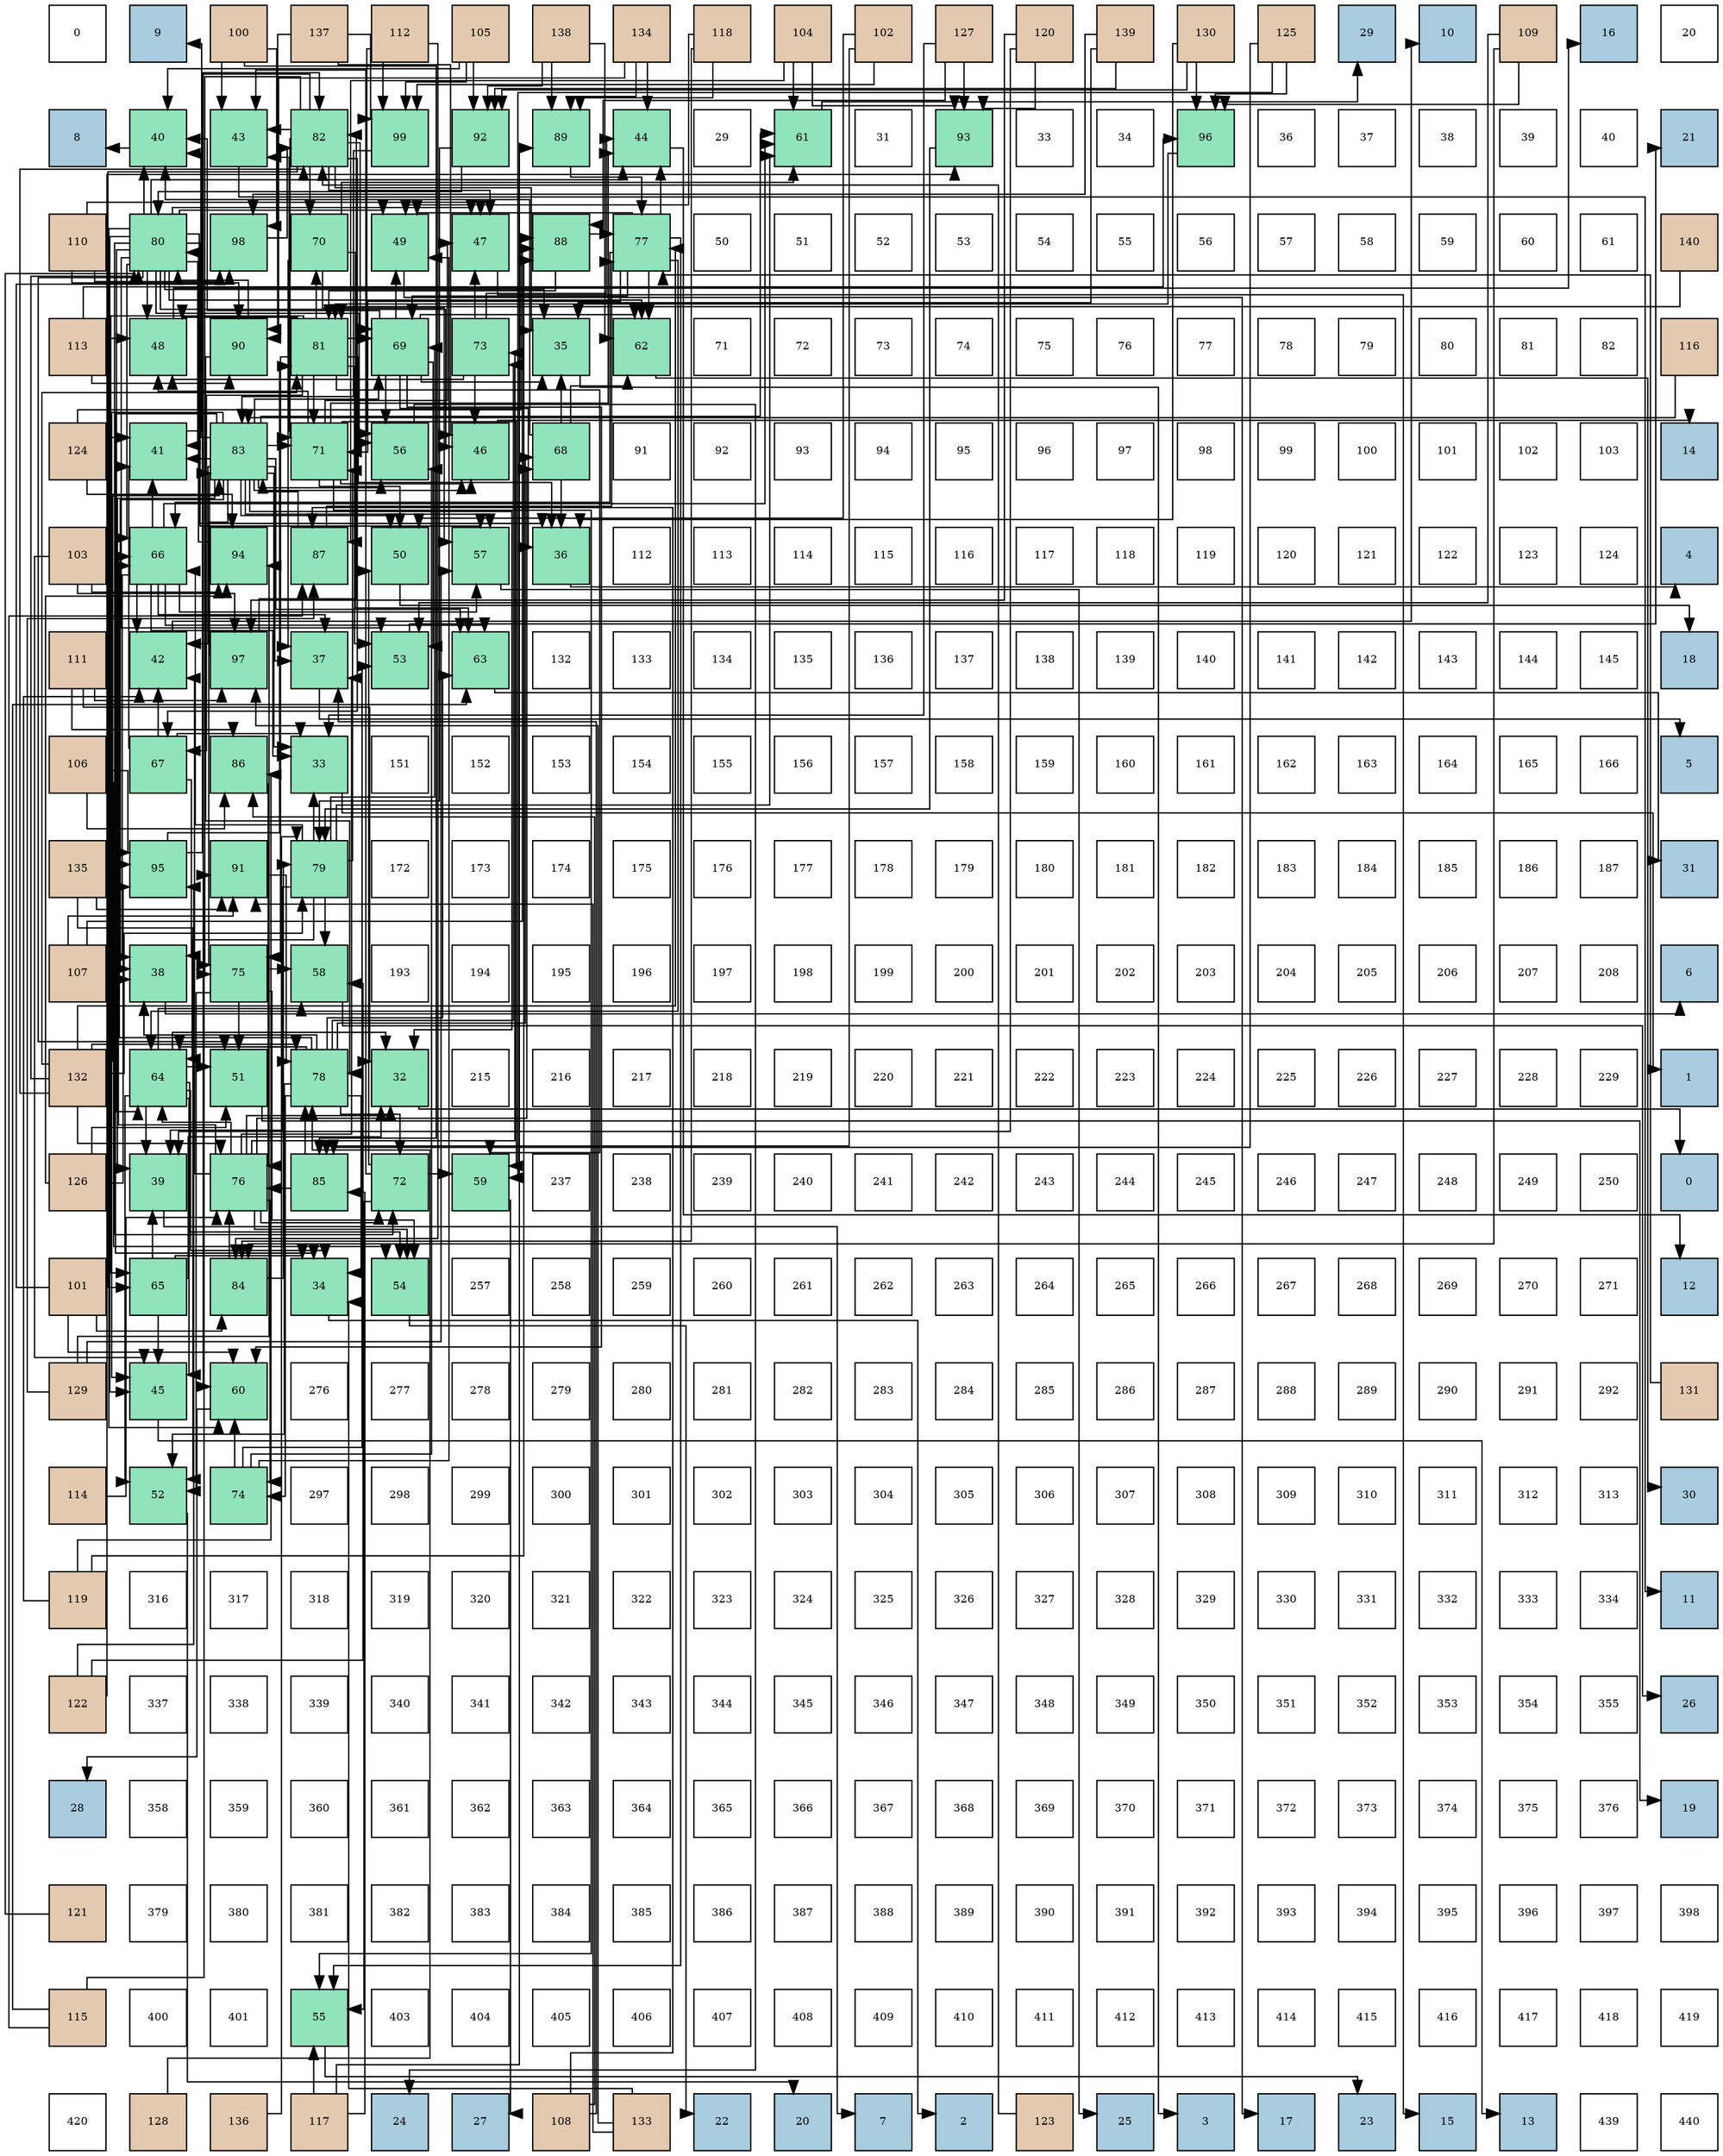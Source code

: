 digraph layout{
 rankdir=TB;
 splines=ortho;
 node [style=filled shape=square fixedsize=true width=0.6];
0[label="0", fontsize=8, fillcolor="#ffffff"];
1[label="9", fontsize=8, fillcolor="#a9ccde"];
2[label="100", fontsize=8, fillcolor="#e3c9af"];
3[label="137", fontsize=8, fillcolor="#e3c9af"];
4[label="112", fontsize=8, fillcolor="#e3c9af"];
5[label="105", fontsize=8, fillcolor="#e3c9af"];
6[label="138", fontsize=8, fillcolor="#e3c9af"];
7[label="134", fontsize=8, fillcolor="#e3c9af"];
8[label="118", fontsize=8, fillcolor="#e3c9af"];
9[label="104", fontsize=8, fillcolor="#e3c9af"];
10[label="102", fontsize=8, fillcolor="#e3c9af"];
11[label="127", fontsize=8, fillcolor="#e3c9af"];
12[label="120", fontsize=8, fillcolor="#e3c9af"];
13[label="139", fontsize=8, fillcolor="#e3c9af"];
14[label="130", fontsize=8, fillcolor="#e3c9af"];
15[label="125", fontsize=8, fillcolor="#e3c9af"];
16[label="29", fontsize=8, fillcolor="#a9ccde"];
17[label="10", fontsize=8, fillcolor="#a9ccde"];
18[label="109", fontsize=8, fillcolor="#e3c9af"];
19[label="16", fontsize=8, fillcolor="#a9ccde"];
20[label="20", fontsize=8, fillcolor="#ffffff"];
21[label="8", fontsize=8, fillcolor="#a9ccde"];
22[label="40", fontsize=8, fillcolor="#91e3bb"];
23[label="43", fontsize=8, fillcolor="#91e3bb"];
24[label="82", fontsize=8, fillcolor="#91e3bb"];
25[label="99", fontsize=8, fillcolor="#91e3bb"];
26[label="92", fontsize=8, fillcolor="#91e3bb"];
27[label="89", fontsize=8, fillcolor="#91e3bb"];
28[label="44", fontsize=8, fillcolor="#91e3bb"];
29[label="29", fontsize=8, fillcolor="#ffffff"];
30[label="61", fontsize=8, fillcolor="#91e3bb"];
31[label="31", fontsize=8, fillcolor="#ffffff"];
32[label="93", fontsize=8, fillcolor="#91e3bb"];
33[label="33", fontsize=8, fillcolor="#ffffff"];
34[label="34", fontsize=8, fillcolor="#ffffff"];
35[label="96", fontsize=8, fillcolor="#91e3bb"];
36[label="36", fontsize=8, fillcolor="#ffffff"];
37[label="37", fontsize=8, fillcolor="#ffffff"];
38[label="38", fontsize=8, fillcolor="#ffffff"];
39[label="39", fontsize=8, fillcolor="#ffffff"];
40[label="40", fontsize=8, fillcolor="#ffffff"];
41[label="21", fontsize=8, fillcolor="#a9ccde"];
42[label="110", fontsize=8, fillcolor="#e3c9af"];
43[label="80", fontsize=8, fillcolor="#91e3bb"];
44[label="98", fontsize=8, fillcolor="#91e3bb"];
45[label="70", fontsize=8, fillcolor="#91e3bb"];
46[label="49", fontsize=8, fillcolor="#91e3bb"];
47[label="47", fontsize=8, fillcolor="#91e3bb"];
48[label="88", fontsize=8, fillcolor="#91e3bb"];
49[label="77", fontsize=8, fillcolor="#91e3bb"];
50[label="50", fontsize=8, fillcolor="#ffffff"];
51[label="51", fontsize=8, fillcolor="#ffffff"];
52[label="52", fontsize=8, fillcolor="#ffffff"];
53[label="53", fontsize=8, fillcolor="#ffffff"];
54[label="54", fontsize=8, fillcolor="#ffffff"];
55[label="55", fontsize=8, fillcolor="#ffffff"];
56[label="56", fontsize=8, fillcolor="#ffffff"];
57[label="57", fontsize=8, fillcolor="#ffffff"];
58[label="58", fontsize=8, fillcolor="#ffffff"];
59[label="59", fontsize=8, fillcolor="#ffffff"];
60[label="60", fontsize=8, fillcolor="#ffffff"];
61[label="61", fontsize=8, fillcolor="#ffffff"];
62[label="140", fontsize=8, fillcolor="#e3c9af"];
63[label="113", fontsize=8, fillcolor="#e3c9af"];
64[label="48", fontsize=8, fillcolor="#91e3bb"];
65[label="90", fontsize=8, fillcolor="#91e3bb"];
66[label="81", fontsize=8, fillcolor="#91e3bb"];
67[label="69", fontsize=8, fillcolor="#91e3bb"];
68[label="73", fontsize=8, fillcolor="#91e3bb"];
69[label="35", fontsize=8, fillcolor="#91e3bb"];
70[label="62", fontsize=8, fillcolor="#91e3bb"];
71[label="71", fontsize=8, fillcolor="#ffffff"];
72[label="72", fontsize=8, fillcolor="#ffffff"];
73[label="73", fontsize=8, fillcolor="#ffffff"];
74[label="74", fontsize=8, fillcolor="#ffffff"];
75[label="75", fontsize=8, fillcolor="#ffffff"];
76[label="76", fontsize=8, fillcolor="#ffffff"];
77[label="77", fontsize=8, fillcolor="#ffffff"];
78[label="78", fontsize=8, fillcolor="#ffffff"];
79[label="79", fontsize=8, fillcolor="#ffffff"];
80[label="80", fontsize=8, fillcolor="#ffffff"];
81[label="81", fontsize=8, fillcolor="#ffffff"];
82[label="82", fontsize=8, fillcolor="#ffffff"];
83[label="116", fontsize=8, fillcolor="#e3c9af"];
84[label="124", fontsize=8, fillcolor="#e3c9af"];
85[label="41", fontsize=8, fillcolor="#91e3bb"];
86[label="83", fontsize=8, fillcolor="#91e3bb"];
87[label="71", fontsize=8, fillcolor="#91e3bb"];
88[label="56", fontsize=8, fillcolor="#91e3bb"];
89[label="46", fontsize=8, fillcolor="#91e3bb"];
90[label="68", fontsize=8, fillcolor="#91e3bb"];
91[label="91", fontsize=8, fillcolor="#ffffff"];
92[label="92", fontsize=8, fillcolor="#ffffff"];
93[label="93", fontsize=8, fillcolor="#ffffff"];
94[label="94", fontsize=8, fillcolor="#ffffff"];
95[label="95", fontsize=8, fillcolor="#ffffff"];
96[label="96", fontsize=8, fillcolor="#ffffff"];
97[label="97", fontsize=8, fillcolor="#ffffff"];
98[label="98", fontsize=8, fillcolor="#ffffff"];
99[label="99", fontsize=8, fillcolor="#ffffff"];
100[label="100", fontsize=8, fillcolor="#ffffff"];
101[label="101", fontsize=8, fillcolor="#ffffff"];
102[label="102", fontsize=8, fillcolor="#ffffff"];
103[label="103", fontsize=8, fillcolor="#ffffff"];
104[label="14", fontsize=8, fillcolor="#a9ccde"];
105[label="103", fontsize=8, fillcolor="#e3c9af"];
106[label="66", fontsize=8, fillcolor="#91e3bb"];
107[label="94", fontsize=8, fillcolor="#91e3bb"];
108[label="87", fontsize=8, fillcolor="#91e3bb"];
109[label="50", fontsize=8, fillcolor="#91e3bb"];
110[label="57", fontsize=8, fillcolor="#91e3bb"];
111[label="36", fontsize=8, fillcolor="#91e3bb"];
112[label="112", fontsize=8, fillcolor="#ffffff"];
113[label="113", fontsize=8, fillcolor="#ffffff"];
114[label="114", fontsize=8, fillcolor="#ffffff"];
115[label="115", fontsize=8, fillcolor="#ffffff"];
116[label="116", fontsize=8, fillcolor="#ffffff"];
117[label="117", fontsize=8, fillcolor="#ffffff"];
118[label="118", fontsize=8, fillcolor="#ffffff"];
119[label="119", fontsize=8, fillcolor="#ffffff"];
120[label="120", fontsize=8, fillcolor="#ffffff"];
121[label="121", fontsize=8, fillcolor="#ffffff"];
122[label="122", fontsize=8, fillcolor="#ffffff"];
123[label="123", fontsize=8, fillcolor="#ffffff"];
124[label="124", fontsize=8, fillcolor="#ffffff"];
125[label="4", fontsize=8, fillcolor="#a9ccde"];
126[label="111", fontsize=8, fillcolor="#e3c9af"];
127[label="42", fontsize=8, fillcolor="#91e3bb"];
128[label="97", fontsize=8, fillcolor="#91e3bb"];
129[label="37", fontsize=8, fillcolor="#91e3bb"];
130[label="53", fontsize=8, fillcolor="#91e3bb"];
131[label="63", fontsize=8, fillcolor="#91e3bb"];
132[label="132", fontsize=8, fillcolor="#ffffff"];
133[label="133", fontsize=8, fillcolor="#ffffff"];
134[label="134", fontsize=8, fillcolor="#ffffff"];
135[label="135", fontsize=8, fillcolor="#ffffff"];
136[label="136", fontsize=8, fillcolor="#ffffff"];
137[label="137", fontsize=8, fillcolor="#ffffff"];
138[label="138", fontsize=8, fillcolor="#ffffff"];
139[label="139", fontsize=8, fillcolor="#ffffff"];
140[label="140", fontsize=8, fillcolor="#ffffff"];
141[label="141", fontsize=8, fillcolor="#ffffff"];
142[label="142", fontsize=8, fillcolor="#ffffff"];
143[label="143", fontsize=8, fillcolor="#ffffff"];
144[label="144", fontsize=8, fillcolor="#ffffff"];
145[label="145", fontsize=8, fillcolor="#ffffff"];
146[label="18", fontsize=8, fillcolor="#a9ccde"];
147[label="106", fontsize=8, fillcolor="#e3c9af"];
148[label="67", fontsize=8, fillcolor="#91e3bb"];
149[label="86", fontsize=8, fillcolor="#91e3bb"];
150[label="33", fontsize=8, fillcolor="#91e3bb"];
151[label="151", fontsize=8, fillcolor="#ffffff"];
152[label="152", fontsize=8, fillcolor="#ffffff"];
153[label="153", fontsize=8, fillcolor="#ffffff"];
154[label="154", fontsize=8, fillcolor="#ffffff"];
155[label="155", fontsize=8, fillcolor="#ffffff"];
156[label="156", fontsize=8, fillcolor="#ffffff"];
157[label="157", fontsize=8, fillcolor="#ffffff"];
158[label="158", fontsize=8, fillcolor="#ffffff"];
159[label="159", fontsize=8, fillcolor="#ffffff"];
160[label="160", fontsize=8, fillcolor="#ffffff"];
161[label="161", fontsize=8, fillcolor="#ffffff"];
162[label="162", fontsize=8, fillcolor="#ffffff"];
163[label="163", fontsize=8, fillcolor="#ffffff"];
164[label="164", fontsize=8, fillcolor="#ffffff"];
165[label="165", fontsize=8, fillcolor="#ffffff"];
166[label="166", fontsize=8, fillcolor="#ffffff"];
167[label="5", fontsize=8, fillcolor="#a9ccde"];
168[label="135", fontsize=8, fillcolor="#e3c9af"];
169[label="95", fontsize=8, fillcolor="#91e3bb"];
170[label="91", fontsize=8, fillcolor="#91e3bb"];
171[label="79", fontsize=8, fillcolor="#91e3bb"];
172[label="172", fontsize=8, fillcolor="#ffffff"];
173[label="173", fontsize=8, fillcolor="#ffffff"];
174[label="174", fontsize=8, fillcolor="#ffffff"];
175[label="175", fontsize=8, fillcolor="#ffffff"];
176[label="176", fontsize=8, fillcolor="#ffffff"];
177[label="177", fontsize=8, fillcolor="#ffffff"];
178[label="178", fontsize=8, fillcolor="#ffffff"];
179[label="179", fontsize=8, fillcolor="#ffffff"];
180[label="180", fontsize=8, fillcolor="#ffffff"];
181[label="181", fontsize=8, fillcolor="#ffffff"];
182[label="182", fontsize=8, fillcolor="#ffffff"];
183[label="183", fontsize=8, fillcolor="#ffffff"];
184[label="184", fontsize=8, fillcolor="#ffffff"];
185[label="185", fontsize=8, fillcolor="#ffffff"];
186[label="186", fontsize=8, fillcolor="#ffffff"];
187[label="187", fontsize=8, fillcolor="#ffffff"];
188[label="31", fontsize=8, fillcolor="#a9ccde"];
189[label="107", fontsize=8, fillcolor="#e3c9af"];
190[label="38", fontsize=8, fillcolor="#91e3bb"];
191[label="75", fontsize=8, fillcolor="#91e3bb"];
192[label="58", fontsize=8, fillcolor="#91e3bb"];
193[label="193", fontsize=8, fillcolor="#ffffff"];
194[label="194", fontsize=8, fillcolor="#ffffff"];
195[label="195", fontsize=8, fillcolor="#ffffff"];
196[label="196", fontsize=8, fillcolor="#ffffff"];
197[label="197", fontsize=8, fillcolor="#ffffff"];
198[label="198", fontsize=8, fillcolor="#ffffff"];
199[label="199", fontsize=8, fillcolor="#ffffff"];
200[label="200", fontsize=8, fillcolor="#ffffff"];
201[label="201", fontsize=8, fillcolor="#ffffff"];
202[label="202", fontsize=8, fillcolor="#ffffff"];
203[label="203", fontsize=8, fillcolor="#ffffff"];
204[label="204", fontsize=8, fillcolor="#ffffff"];
205[label="205", fontsize=8, fillcolor="#ffffff"];
206[label="206", fontsize=8, fillcolor="#ffffff"];
207[label="207", fontsize=8, fillcolor="#ffffff"];
208[label="208", fontsize=8, fillcolor="#ffffff"];
209[label="6", fontsize=8, fillcolor="#a9ccde"];
210[label="132", fontsize=8, fillcolor="#e3c9af"];
211[label="64", fontsize=8, fillcolor="#91e3bb"];
212[label="51", fontsize=8, fillcolor="#91e3bb"];
213[label="78", fontsize=8, fillcolor="#91e3bb"];
214[label="32", fontsize=8, fillcolor="#91e3bb"];
215[label="215", fontsize=8, fillcolor="#ffffff"];
216[label="216", fontsize=8, fillcolor="#ffffff"];
217[label="217", fontsize=8, fillcolor="#ffffff"];
218[label="218", fontsize=8, fillcolor="#ffffff"];
219[label="219", fontsize=8, fillcolor="#ffffff"];
220[label="220", fontsize=8, fillcolor="#ffffff"];
221[label="221", fontsize=8, fillcolor="#ffffff"];
222[label="222", fontsize=8, fillcolor="#ffffff"];
223[label="223", fontsize=8, fillcolor="#ffffff"];
224[label="224", fontsize=8, fillcolor="#ffffff"];
225[label="225", fontsize=8, fillcolor="#ffffff"];
226[label="226", fontsize=8, fillcolor="#ffffff"];
227[label="227", fontsize=8, fillcolor="#ffffff"];
228[label="228", fontsize=8, fillcolor="#ffffff"];
229[label="229", fontsize=8, fillcolor="#ffffff"];
230[label="1", fontsize=8, fillcolor="#a9ccde"];
231[label="126", fontsize=8, fillcolor="#e3c9af"];
232[label="39", fontsize=8, fillcolor="#91e3bb"];
233[label="76", fontsize=8, fillcolor="#91e3bb"];
234[label="85", fontsize=8, fillcolor="#91e3bb"];
235[label="72", fontsize=8, fillcolor="#91e3bb"];
236[label="59", fontsize=8, fillcolor="#91e3bb"];
237[label="237", fontsize=8, fillcolor="#ffffff"];
238[label="238", fontsize=8, fillcolor="#ffffff"];
239[label="239", fontsize=8, fillcolor="#ffffff"];
240[label="240", fontsize=8, fillcolor="#ffffff"];
241[label="241", fontsize=8, fillcolor="#ffffff"];
242[label="242", fontsize=8, fillcolor="#ffffff"];
243[label="243", fontsize=8, fillcolor="#ffffff"];
244[label="244", fontsize=8, fillcolor="#ffffff"];
245[label="245", fontsize=8, fillcolor="#ffffff"];
246[label="246", fontsize=8, fillcolor="#ffffff"];
247[label="247", fontsize=8, fillcolor="#ffffff"];
248[label="248", fontsize=8, fillcolor="#ffffff"];
249[label="249", fontsize=8, fillcolor="#ffffff"];
250[label="250", fontsize=8, fillcolor="#ffffff"];
251[label="0", fontsize=8, fillcolor="#a9ccde"];
252[label="101", fontsize=8, fillcolor="#e3c9af"];
253[label="65", fontsize=8, fillcolor="#91e3bb"];
254[label="84", fontsize=8, fillcolor="#91e3bb"];
255[label="34", fontsize=8, fillcolor="#91e3bb"];
256[label="54", fontsize=8, fillcolor="#91e3bb"];
257[label="257", fontsize=8, fillcolor="#ffffff"];
258[label="258", fontsize=8, fillcolor="#ffffff"];
259[label="259", fontsize=8, fillcolor="#ffffff"];
260[label="260", fontsize=8, fillcolor="#ffffff"];
261[label="261", fontsize=8, fillcolor="#ffffff"];
262[label="262", fontsize=8, fillcolor="#ffffff"];
263[label="263", fontsize=8, fillcolor="#ffffff"];
264[label="264", fontsize=8, fillcolor="#ffffff"];
265[label="265", fontsize=8, fillcolor="#ffffff"];
266[label="266", fontsize=8, fillcolor="#ffffff"];
267[label="267", fontsize=8, fillcolor="#ffffff"];
268[label="268", fontsize=8, fillcolor="#ffffff"];
269[label="269", fontsize=8, fillcolor="#ffffff"];
270[label="270", fontsize=8, fillcolor="#ffffff"];
271[label="271", fontsize=8, fillcolor="#ffffff"];
272[label="12", fontsize=8, fillcolor="#a9ccde"];
273[label="129", fontsize=8, fillcolor="#e3c9af"];
274[label="45", fontsize=8, fillcolor="#91e3bb"];
275[label="60", fontsize=8, fillcolor="#91e3bb"];
276[label="276", fontsize=8, fillcolor="#ffffff"];
277[label="277", fontsize=8, fillcolor="#ffffff"];
278[label="278", fontsize=8, fillcolor="#ffffff"];
279[label="279", fontsize=8, fillcolor="#ffffff"];
280[label="280", fontsize=8, fillcolor="#ffffff"];
281[label="281", fontsize=8, fillcolor="#ffffff"];
282[label="282", fontsize=8, fillcolor="#ffffff"];
283[label="283", fontsize=8, fillcolor="#ffffff"];
284[label="284", fontsize=8, fillcolor="#ffffff"];
285[label="285", fontsize=8, fillcolor="#ffffff"];
286[label="286", fontsize=8, fillcolor="#ffffff"];
287[label="287", fontsize=8, fillcolor="#ffffff"];
288[label="288", fontsize=8, fillcolor="#ffffff"];
289[label="289", fontsize=8, fillcolor="#ffffff"];
290[label="290", fontsize=8, fillcolor="#ffffff"];
291[label="291", fontsize=8, fillcolor="#ffffff"];
292[label="292", fontsize=8, fillcolor="#ffffff"];
293[label="131", fontsize=8, fillcolor="#e3c9af"];
294[label="114", fontsize=8, fillcolor="#e3c9af"];
295[label="52", fontsize=8, fillcolor="#91e3bb"];
296[label="74", fontsize=8, fillcolor="#91e3bb"];
297[label="297", fontsize=8, fillcolor="#ffffff"];
298[label="298", fontsize=8, fillcolor="#ffffff"];
299[label="299", fontsize=8, fillcolor="#ffffff"];
300[label="300", fontsize=8, fillcolor="#ffffff"];
301[label="301", fontsize=8, fillcolor="#ffffff"];
302[label="302", fontsize=8, fillcolor="#ffffff"];
303[label="303", fontsize=8, fillcolor="#ffffff"];
304[label="304", fontsize=8, fillcolor="#ffffff"];
305[label="305", fontsize=8, fillcolor="#ffffff"];
306[label="306", fontsize=8, fillcolor="#ffffff"];
307[label="307", fontsize=8, fillcolor="#ffffff"];
308[label="308", fontsize=8, fillcolor="#ffffff"];
309[label="309", fontsize=8, fillcolor="#ffffff"];
310[label="310", fontsize=8, fillcolor="#ffffff"];
311[label="311", fontsize=8, fillcolor="#ffffff"];
312[label="312", fontsize=8, fillcolor="#ffffff"];
313[label="313", fontsize=8, fillcolor="#ffffff"];
314[label="30", fontsize=8, fillcolor="#a9ccde"];
315[label="119", fontsize=8, fillcolor="#e3c9af"];
316[label="316", fontsize=8, fillcolor="#ffffff"];
317[label="317", fontsize=8, fillcolor="#ffffff"];
318[label="318", fontsize=8, fillcolor="#ffffff"];
319[label="319", fontsize=8, fillcolor="#ffffff"];
320[label="320", fontsize=8, fillcolor="#ffffff"];
321[label="321", fontsize=8, fillcolor="#ffffff"];
322[label="322", fontsize=8, fillcolor="#ffffff"];
323[label="323", fontsize=8, fillcolor="#ffffff"];
324[label="324", fontsize=8, fillcolor="#ffffff"];
325[label="325", fontsize=8, fillcolor="#ffffff"];
326[label="326", fontsize=8, fillcolor="#ffffff"];
327[label="327", fontsize=8, fillcolor="#ffffff"];
328[label="328", fontsize=8, fillcolor="#ffffff"];
329[label="329", fontsize=8, fillcolor="#ffffff"];
330[label="330", fontsize=8, fillcolor="#ffffff"];
331[label="331", fontsize=8, fillcolor="#ffffff"];
332[label="332", fontsize=8, fillcolor="#ffffff"];
333[label="333", fontsize=8, fillcolor="#ffffff"];
334[label="334", fontsize=8, fillcolor="#ffffff"];
335[label="11", fontsize=8, fillcolor="#a9ccde"];
336[label="122", fontsize=8, fillcolor="#e3c9af"];
337[label="337", fontsize=8, fillcolor="#ffffff"];
338[label="338", fontsize=8, fillcolor="#ffffff"];
339[label="339", fontsize=8, fillcolor="#ffffff"];
340[label="340", fontsize=8, fillcolor="#ffffff"];
341[label="341", fontsize=8, fillcolor="#ffffff"];
342[label="342", fontsize=8, fillcolor="#ffffff"];
343[label="343", fontsize=8, fillcolor="#ffffff"];
344[label="344", fontsize=8, fillcolor="#ffffff"];
345[label="345", fontsize=8, fillcolor="#ffffff"];
346[label="346", fontsize=8, fillcolor="#ffffff"];
347[label="347", fontsize=8, fillcolor="#ffffff"];
348[label="348", fontsize=8, fillcolor="#ffffff"];
349[label="349", fontsize=8, fillcolor="#ffffff"];
350[label="350", fontsize=8, fillcolor="#ffffff"];
351[label="351", fontsize=8, fillcolor="#ffffff"];
352[label="352", fontsize=8, fillcolor="#ffffff"];
353[label="353", fontsize=8, fillcolor="#ffffff"];
354[label="354", fontsize=8, fillcolor="#ffffff"];
355[label="355", fontsize=8, fillcolor="#ffffff"];
356[label="26", fontsize=8, fillcolor="#a9ccde"];
357[label="28", fontsize=8, fillcolor="#a9ccde"];
358[label="358", fontsize=8, fillcolor="#ffffff"];
359[label="359", fontsize=8, fillcolor="#ffffff"];
360[label="360", fontsize=8, fillcolor="#ffffff"];
361[label="361", fontsize=8, fillcolor="#ffffff"];
362[label="362", fontsize=8, fillcolor="#ffffff"];
363[label="363", fontsize=8, fillcolor="#ffffff"];
364[label="364", fontsize=8, fillcolor="#ffffff"];
365[label="365", fontsize=8, fillcolor="#ffffff"];
366[label="366", fontsize=8, fillcolor="#ffffff"];
367[label="367", fontsize=8, fillcolor="#ffffff"];
368[label="368", fontsize=8, fillcolor="#ffffff"];
369[label="369", fontsize=8, fillcolor="#ffffff"];
370[label="370", fontsize=8, fillcolor="#ffffff"];
371[label="371", fontsize=8, fillcolor="#ffffff"];
372[label="372", fontsize=8, fillcolor="#ffffff"];
373[label="373", fontsize=8, fillcolor="#ffffff"];
374[label="374", fontsize=8, fillcolor="#ffffff"];
375[label="375", fontsize=8, fillcolor="#ffffff"];
376[label="376", fontsize=8, fillcolor="#ffffff"];
377[label="19", fontsize=8, fillcolor="#a9ccde"];
378[label="121", fontsize=8, fillcolor="#e3c9af"];
379[label="379", fontsize=8, fillcolor="#ffffff"];
380[label="380", fontsize=8, fillcolor="#ffffff"];
381[label="381", fontsize=8, fillcolor="#ffffff"];
382[label="382", fontsize=8, fillcolor="#ffffff"];
383[label="383", fontsize=8, fillcolor="#ffffff"];
384[label="384", fontsize=8, fillcolor="#ffffff"];
385[label="385", fontsize=8, fillcolor="#ffffff"];
386[label="386", fontsize=8, fillcolor="#ffffff"];
387[label="387", fontsize=8, fillcolor="#ffffff"];
388[label="388", fontsize=8, fillcolor="#ffffff"];
389[label="389", fontsize=8, fillcolor="#ffffff"];
390[label="390", fontsize=8, fillcolor="#ffffff"];
391[label="391", fontsize=8, fillcolor="#ffffff"];
392[label="392", fontsize=8, fillcolor="#ffffff"];
393[label="393", fontsize=8, fillcolor="#ffffff"];
394[label="394", fontsize=8, fillcolor="#ffffff"];
395[label="395", fontsize=8, fillcolor="#ffffff"];
396[label="396", fontsize=8, fillcolor="#ffffff"];
397[label="397", fontsize=8, fillcolor="#ffffff"];
398[label="398", fontsize=8, fillcolor="#ffffff"];
399[label="115", fontsize=8, fillcolor="#e3c9af"];
400[label="400", fontsize=8, fillcolor="#ffffff"];
401[label="401", fontsize=8, fillcolor="#ffffff"];
402[label="55", fontsize=8, fillcolor="#91e3bb"];
403[label="403", fontsize=8, fillcolor="#ffffff"];
404[label="404", fontsize=8, fillcolor="#ffffff"];
405[label="405", fontsize=8, fillcolor="#ffffff"];
406[label="406", fontsize=8, fillcolor="#ffffff"];
407[label="407", fontsize=8, fillcolor="#ffffff"];
408[label="408", fontsize=8, fillcolor="#ffffff"];
409[label="409", fontsize=8, fillcolor="#ffffff"];
410[label="410", fontsize=8, fillcolor="#ffffff"];
411[label="411", fontsize=8, fillcolor="#ffffff"];
412[label="412", fontsize=8, fillcolor="#ffffff"];
413[label="413", fontsize=8, fillcolor="#ffffff"];
414[label="414", fontsize=8, fillcolor="#ffffff"];
415[label="415", fontsize=8, fillcolor="#ffffff"];
416[label="416", fontsize=8, fillcolor="#ffffff"];
417[label="417", fontsize=8, fillcolor="#ffffff"];
418[label="418", fontsize=8, fillcolor="#ffffff"];
419[label="419", fontsize=8, fillcolor="#ffffff"];
420[label="420", fontsize=8, fillcolor="#ffffff"];
421[label="128", fontsize=8, fillcolor="#e3c9af"];
422[label="136", fontsize=8, fillcolor="#e3c9af"];
423[label="117", fontsize=8, fillcolor="#e3c9af"];
424[label="24", fontsize=8, fillcolor="#a9ccde"];
425[label="27", fontsize=8, fillcolor="#a9ccde"];
426[label="108", fontsize=8, fillcolor="#e3c9af"];
427[label="133", fontsize=8, fillcolor="#e3c9af"];
428[label="22", fontsize=8, fillcolor="#a9ccde"];
429[label="20", fontsize=8, fillcolor="#a9ccde"];
430[label="7", fontsize=8, fillcolor="#a9ccde"];
431[label="2", fontsize=8, fillcolor="#a9ccde"];
432[label="123", fontsize=8, fillcolor="#e3c9af"];
433[label="25", fontsize=8, fillcolor="#a9ccde"];
434[label="3", fontsize=8, fillcolor="#a9ccde"];
435[label="17", fontsize=8, fillcolor="#a9ccde"];
436[label="23", fontsize=8, fillcolor="#a9ccde"];
437[label="15", fontsize=8, fillcolor="#a9ccde"];
438[label="13", fontsize=8, fillcolor="#a9ccde"];
439[label="439", fontsize=8, fillcolor="#ffffff"];
440[label="440", fontsize=8, fillcolor="#ffffff"];
edge [constraint=false, style=vis];214 -> 251;
150 -> 230;
255 -> 431;
69 -> 434;
111 -> 125;
129 -> 167;
190 -> 209;
232 -> 430;
22 -> 21;
85 -> 1;
127 -> 17;
23 -> 335;
28 -> 272;
274 -> 438;
89 -> 104;
47 -> 437;
64 -> 19;
46 -> 435;
109 -> 146;
212 -> 377;
295 -> 429;
130 -> 41;
256 -> 428;
402 -> 436;
88 -> 424;
110 -> 433;
192 -> 356;
236 -> 425;
275 -> 357;
30 -> 16;
70 -> 314;
131 -> 188;
211 -> 214;
211 -> 255;
211 -> 232;
211 -> 274;
211 -> 212;
211 -> 295;
211 -> 256;
211 -> 192;
253 -> 214;
253 -> 255;
253 -> 232;
253 -> 274;
106 -> 150;
106 -> 129;
106 -> 190;
106 -> 85;
106 -> 127;
106 -> 110;
106 -> 30;
106 -> 131;
148 -> 150;
148 -> 190;
148 -> 85;
148 -> 127;
90 -> 69;
90 -> 111;
90 -> 22;
90 -> 70;
67 -> 69;
67 -> 111;
67 -> 22;
67 -> 46;
67 -> 130;
67 -> 88;
67 -> 275;
67 -> 70;
45 -> 129;
45 -> 110;
45 -> 30;
45 -> 131;
87 -> 23;
87 -> 28;
87 -> 89;
87 -> 47;
87 -> 64;
87 -> 109;
87 -> 402;
87 -> 236;
235 -> 23;
235 -> 109;
235 -> 402;
235 -> 236;
68 -> 28;
68 -> 89;
68 -> 47;
68 -> 64;
296 -> 46;
296 -> 130;
296 -> 88;
296 -> 275;
191 -> 212;
191 -> 295;
191 -> 256;
191 -> 192;
233 -> 214;
233 -> 129;
233 -> 127;
233 -> 256;
233 -> 211;
233 -> 106;
233 -> 90;
233 -> 235;
233 -> 68;
233 -> 296;
49 -> 28;
49 -> 46;
49 -> 402;
49 -> 70;
49 -> 211;
49 -> 106;
49 -> 67;
49 -> 87;
213 -> 255;
213 -> 190;
213 -> 295;
213 -> 131;
213 -> 211;
213 -> 106;
213 -> 90;
213 -> 235;
213 -> 68;
213 -> 296;
171 -> 150;
171 -> 232;
171 -> 192;
171 -> 30;
171 -> 211;
171 -> 106;
171 -> 67;
171 -> 87;
43 -> 69;
43 -> 111;
43 -> 22;
43 -> 85;
43 -> 28;
43 -> 274;
43 -> 89;
43 -> 47;
43 -> 64;
43 -> 46;
43 -> 212;
43 -> 130;
43 -> 88;
43 -> 110;
43 -> 275;
43 -> 70;
43 -> 211;
43 -> 106;
43 -> 235;
66 -> 111;
66 -> 64;
66 -> 130;
66 -> 236;
66 -> 253;
66 -> 148;
66 -> 67;
66 -> 45;
66 -> 87;
66 -> 191;
24 -> 69;
24 -> 23;
24 -> 47;
24 -> 275;
24 -> 253;
24 -> 148;
24 -> 67;
24 -> 45;
24 -> 87;
24 -> 191;
86 -> 214;
86 -> 150;
86 -> 255;
86 -> 129;
86 -> 190;
86 -> 232;
86 -> 22;
86 -> 85;
86 -> 127;
86 -> 274;
86 -> 89;
86 -> 109;
86 -> 88;
86 -> 110;
86 -> 30;
86 -> 131;
86 -> 67;
86 -> 87;
86 -> 191;
254 -> 233;
254 -> 171;
234 -> 233;
234 -> 213;
149 -> 233;
108 -> 49;
108 -> 86;
48 -> 49;
48 -> 66;
27 -> 49;
65 -> 213;
65 -> 43;
170 -> 213;
26 -> 171;
26 -> 43;
32 -> 171;
107 -> 43;
169 -> 66;
169 -> 24;
35 -> 66;
128 -> 24;
128 -> 86;
44 -> 24;
25 -> 86;
2 -> 23;
2 -> 234;
2 -> 44;
252 -> 275;
252 -> 254;
252 -> 44;
10 -> 109;
10 -> 234;
10 -> 25;
105 -> 274;
105 -> 107;
105 -> 128;
9 -> 30;
9 -> 108;
9 -> 32;
5 -> 22;
5 -> 26;
5 -> 25;
147 -> 256;
147 -> 149;
147 -> 169;
189 -> 190;
189 -> 48;
189 -> 170;
426 -> 129;
426 -> 149;
426 -> 108;
18 -> 130;
18 -> 254;
18 -> 35;
42 -> 47;
42 -> 65;
42 -> 44;
126 -> 214;
126 -> 149;
126 -> 128;
4 -> 88;
4 -> 254;
4 -> 25;
63 -> 64;
63 -> 65;
63 -> 35;
294 -> 233;
399 -> 131;
399 -> 108;
399 -> 170;
83 -> 86;
423 -> 402;
423 -> 234;
423 -> 27;
8 -> 46;
8 -> 254;
8 -> 27;
315 -> 127;
315 -> 149;
315 -> 48;
12 -> 232;
12 -> 32;
12 -> 128;
378 -> 43;
336 -> 192;
336 -> 32;
336 -> 169;
432 -> 24;
84 -> 85;
84 -> 48;
84 -> 107;
15 -> 236;
15 -> 234;
15 -> 35;
231 -> 212;
231 -> 107;
231 -> 169;
11 -> 150;
11 -> 48;
11 -> 32;
421 -> 213;
273 -> 110;
273 -> 108;
273 -> 107;
14 -> 111;
14 -> 26;
14 -> 35;
293 -> 49;
210 -> 233;
210 -> 49;
210 -> 213;
210 -> 171;
210 -> 43;
210 -> 66;
210 -> 24;
210 -> 86;
427 -> 255;
427 -> 170;
427 -> 128;
7 -> 28;
7 -> 27;
7 -> 65;
168 -> 295;
168 -> 170;
168 -> 169;
422 -> 171;
3 -> 89;
3 -> 65;
3 -> 25;
6 -> 70;
6 -> 27;
6 -> 26;
13 -> 69;
13 -> 26;
13 -> 44;
62 -> 66;
edge [constraint=true, style=invis];
0 -> 21 -> 42 -> 63 -> 84 -> 105 -> 126 -> 147 -> 168 -> 189 -> 210 -> 231 -> 252 -> 273 -> 294 -> 315 -> 336 -> 357 -> 378 -> 399 -> 420;
1 -> 22 -> 43 -> 64 -> 85 -> 106 -> 127 -> 148 -> 169 -> 190 -> 211 -> 232 -> 253 -> 274 -> 295 -> 316 -> 337 -> 358 -> 379 -> 400 -> 421;
2 -> 23 -> 44 -> 65 -> 86 -> 107 -> 128 -> 149 -> 170 -> 191 -> 212 -> 233 -> 254 -> 275 -> 296 -> 317 -> 338 -> 359 -> 380 -> 401 -> 422;
3 -> 24 -> 45 -> 66 -> 87 -> 108 -> 129 -> 150 -> 171 -> 192 -> 213 -> 234 -> 255 -> 276 -> 297 -> 318 -> 339 -> 360 -> 381 -> 402 -> 423;
4 -> 25 -> 46 -> 67 -> 88 -> 109 -> 130 -> 151 -> 172 -> 193 -> 214 -> 235 -> 256 -> 277 -> 298 -> 319 -> 340 -> 361 -> 382 -> 403 -> 424;
5 -> 26 -> 47 -> 68 -> 89 -> 110 -> 131 -> 152 -> 173 -> 194 -> 215 -> 236 -> 257 -> 278 -> 299 -> 320 -> 341 -> 362 -> 383 -> 404 -> 425;
6 -> 27 -> 48 -> 69 -> 90 -> 111 -> 132 -> 153 -> 174 -> 195 -> 216 -> 237 -> 258 -> 279 -> 300 -> 321 -> 342 -> 363 -> 384 -> 405 -> 426;
7 -> 28 -> 49 -> 70 -> 91 -> 112 -> 133 -> 154 -> 175 -> 196 -> 217 -> 238 -> 259 -> 280 -> 301 -> 322 -> 343 -> 364 -> 385 -> 406 -> 427;
8 -> 29 -> 50 -> 71 -> 92 -> 113 -> 134 -> 155 -> 176 -> 197 -> 218 -> 239 -> 260 -> 281 -> 302 -> 323 -> 344 -> 365 -> 386 -> 407 -> 428;
9 -> 30 -> 51 -> 72 -> 93 -> 114 -> 135 -> 156 -> 177 -> 198 -> 219 -> 240 -> 261 -> 282 -> 303 -> 324 -> 345 -> 366 -> 387 -> 408 -> 429;
10 -> 31 -> 52 -> 73 -> 94 -> 115 -> 136 -> 157 -> 178 -> 199 -> 220 -> 241 -> 262 -> 283 -> 304 -> 325 -> 346 -> 367 -> 388 -> 409 -> 430;
11 -> 32 -> 53 -> 74 -> 95 -> 116 -> 137 -> 158 -> 179 -> 200 -> 221 -> 242 -> 263 -> 284 -> 305 -> 326 -> 347 -> 368 -> 389 -> 410 -> 431;
12 -> 33 -> 54 -> 75 -> 96 -> 117 -> 138 -> 159 -> 180 -> 201 -> 222 -> 243 -> 264 -> 285 -> 306 -> 327 -> 348 -> 369 -> 390 -> 411 -> 432;
13 -> 34 -> 55 -> 76 -> 97 -> 118 -> 139 -> 160 -> 181 -> 202 -> 223 -> 244 -> 265 -> 286 -> 307 -> 328 -> 349 -> 370 -> 391 -> 412 -> 433;
14 -> 35 -> 56 -> 77 -> 98 -> 119 -> 140 -> 161 -> 182 -> 203 -> 224 -> 245 -> 266 -> 287 -> 308 -> 329 -> 350 -> 371 -> 392 -> 413 -> 434;
15 -> 36 -> 57 -> 78 -> 99 -> 120 -> 141 -> 162 -> 183 -> 204 -> 225 -> 246 -> 267 -> 288 -> 309 -> 330 -> 351 -> 372 -> 393 -> 414 -> 435;
16 -> 37 -> 58 -> 79 -> 100 -> 121 -> 142 -> 163 -> 184 -> 205 -> 226 -> 247 -> 268 -> 289 -> 310 -> 331 -> 352 -> 373 -> 394 -> 415 -> 436;
17 -> 38 -> 59 -> 80 -> 101 -> 122 -> 143 -> 164 -> 185 -> 206 -> 227 -> 248 -> 269 -> 290 -> 311 -> 332 -> 353 -> 374 -> 395 -> 416 -> 437;
18 -> 39 -> 60 -> 81 -> 102 -> 123 -> 144 -> 165 -> 186 -> 207 -> 228 -> 249 -> 270 -> 291 -> 312 -> 333 -> 354 -> 375 -> 396 -> 417 -> 438;
19 -> 40 -> 61 -> 82 -> 103 -> 124 -> 145 -> 166 -> 187 -> 208 -> 229 -> 250 -> 271 -> 292 -> 313 -> 334 -> 355 -> 376 -> 397 -> 418 -> 439;
20 -> 41 -> 62 -> 83 -> 104 -> 125 -> 146 -> 167 -> 188 -> 209 -> 230 -> 251 -> 272 -> 293 -> 314 -> 335 -> 356 -> 377 -> 398 -> 419 -> 440;
rank = same {0 -> 1 -> 2 -> 3 -> 4 -> 5 -> 6 -> 7 -> 8 -> 9 -> 10 -> 11 -> 12 -> 13 -> 14 -> 15 -> 16 -> 17 -> 18 -> 19 -> 20};
rank = same {21 -> 22 -> 23 -> 24 -> 25 -> 26 -> 27 -> 28 -> 29 -> 30 -> 31 -> 32 -> 33 -> 34 -> 35 -> 36 -> 37 -> 38 -> 39 -> 40 -> 41};
rank = same {42 -> 43 -> 44 -> 45 -> 46 -> 47 -> 48 -> 49 -> 50 -> 51 -> 52 -> 53 -> 54 -> 55 -> 56 -> 57 -> 58 -> 59 -> 60 -> 61 -> 62};
rank = same {63 -> 64 -> 65 -> 66 -> 67 -> 68 -> 69 -> 70 -> 71 -> 72 -> 73 -> 74 -> 75 -> 76 -> 77 -> 78 -> 79 -> 80 -> 81 -> 82 -> 83};
rank = same {84 -> 85 -> 86 -> 87 -> 88 -> 89 -> 90 -> 91 -> 92 -> 93 -> 94 -> 95 -> 96 -> 97 -> 98 -> 99 -> 100 -> 101 -> 102 -> 103 -> 104};
rank = same {105 -> 106 -> 107 -> 108 -> 109 -> 110 -> 111 -> 112 -> 113 -> 114 -> 115 -> 116 -> 117 -> 118 -> 119 -> 120 -> 121 -> 122 -> 123 -> 124 -> 125};
rank = same {126 -> 127 -> 128 -> 129 -> 130 -> 131 -> 132 -> 133 -> 134 -> 135 -> 136 -> 137 -> 138 -> 139 -> 140 -> 141 -> 142 -> 143 -> 144 -> 145 -> 146};
rank = same {147 -> 148 -> 149 -> 150 -> 151 -> 152 -> 153 -> 154 -> 155 -> 156 -> 157 -> 158 -> 159 -> 160 -> 161 -> 162 -> 163 -> 164 -> 165 -> 166 -> 167};
rank = same {168 -> 169 -> 170 -> 171 -> 172 -> 173 -> 174 -> 175 -> 176 -> 177 -> 178 -> 179 -> 180 -> 181 -> 182 -> 183 -> 184 -> 185 -> 186 -> 187 -> 188};
rank = same {189 -> 190 -> 191 -> 192 -> 193 -> 194 -> 195 -> 196 -> 197 -> 198 -> 199 -> 200 -> 201 -> 202 -> 203 -> 204 -> 205 -> 206 -> 207 -> 208 -> 209};
rank = same {210 -> 211 -> 212 -> 213 -> 214 -> 215 -> 216 -> 217 -> 218 -> 219 -> 220 -> 221 -> 222 -> 223 -> 224 -> 225 -> 226 -> 227 -> 228 -> 229 -> 230};
rank = same {231 -> 232 -> 233 -> 234 -> 235 -> 236 -> 237 -> 238 -> 239 -> 240 -> 241 -> 242 -> 243 -> 244 -> 245 -> 246 -> 247 -> 248 -> 249 -> 250 -> 251};
rank = same {252 -> 253 -> 254 -> 255 -> 256 -> 257 -> 258 -> 259 -> 260 -> 261 -> 262 -> 263 -> 264 -> 265 -> 266 -> 267 -> 268 -> 269 -> 270 -> 271 -> 272};
rank = same {273 -> 274 -> 275 -> 276 -> 277 -> 278 -> 279 -> 280 -> 281 -> 282 -> 283 -> 284 -> 285 -> 286 -> 287 -> 288 -> 289 -> 290 -> 291 -> 292 -> 293};
rank = same {294 -> 295 -> 296 -> 297 -> 298 -> 299 -> 300 -> 301 -> 302 -> 303 -> 304 -> 305 -> 306 -> 307 -> 308 -> 309 -> 310 -> 311 -> 312 -> 313 -> 314};
rank = same {315 -> 316 -> 317 -> 318 -> 319 -> 320 -> 321 -> 322 -> 323 -> 324 -> 325 -> 326 -> 327 -> 328 -> 329 -> 330 -> 331 -> 332 -> 333 -> 334 -> 335};
rank = same {336 -> 337 -> 338 -> 339 -> 340 -> 341 -> 342 -> 343 -> 344 -> 345 -> 346 -> 347 -> 348 -> 349 -> 350 -> 351 -> 352 -> 353 -> 354 -> 355 -> 356};
rank = same {357 -> 358 -> 359 -> 360 -> 361 -> 362 -> 363 -> 364 -> 365 -> 366 -> 367 -> 368 -> 369 -> 370 -> 371 -> 372 -> 373 -> 374 -> 375 -> 376 -> 377};
rank = same {378 -> 379 -> 380 -> 381 -> 382 -> 383 -> 384 -> 385 -> 386 -> 387 -> 388 -> 389 -> 390 -> 391 -> 392 -> 393 -> 394 -> 395 -> 396 -> 397 -> 398};
rank = same {399 -> 400 -> 401 -> 402 -> 403 -> 404 -> 405 -> 406 -> 407 -> 408 -> 409 -> 410 -> 411 -> 412 -> 413 -> 414 -> 415 -> 416 -> 417 -> 418 -> 419};
rank = same {420 -> 421 -> 422 -> 423 -> 424 -> 425 -> 426 -> 427 -> 428 -> 429 -> 430 -> 431 -> 432 -> 433 -> 434 -> 435 -> 436 -> 437 -> 438 -> 439 -> 440};
}